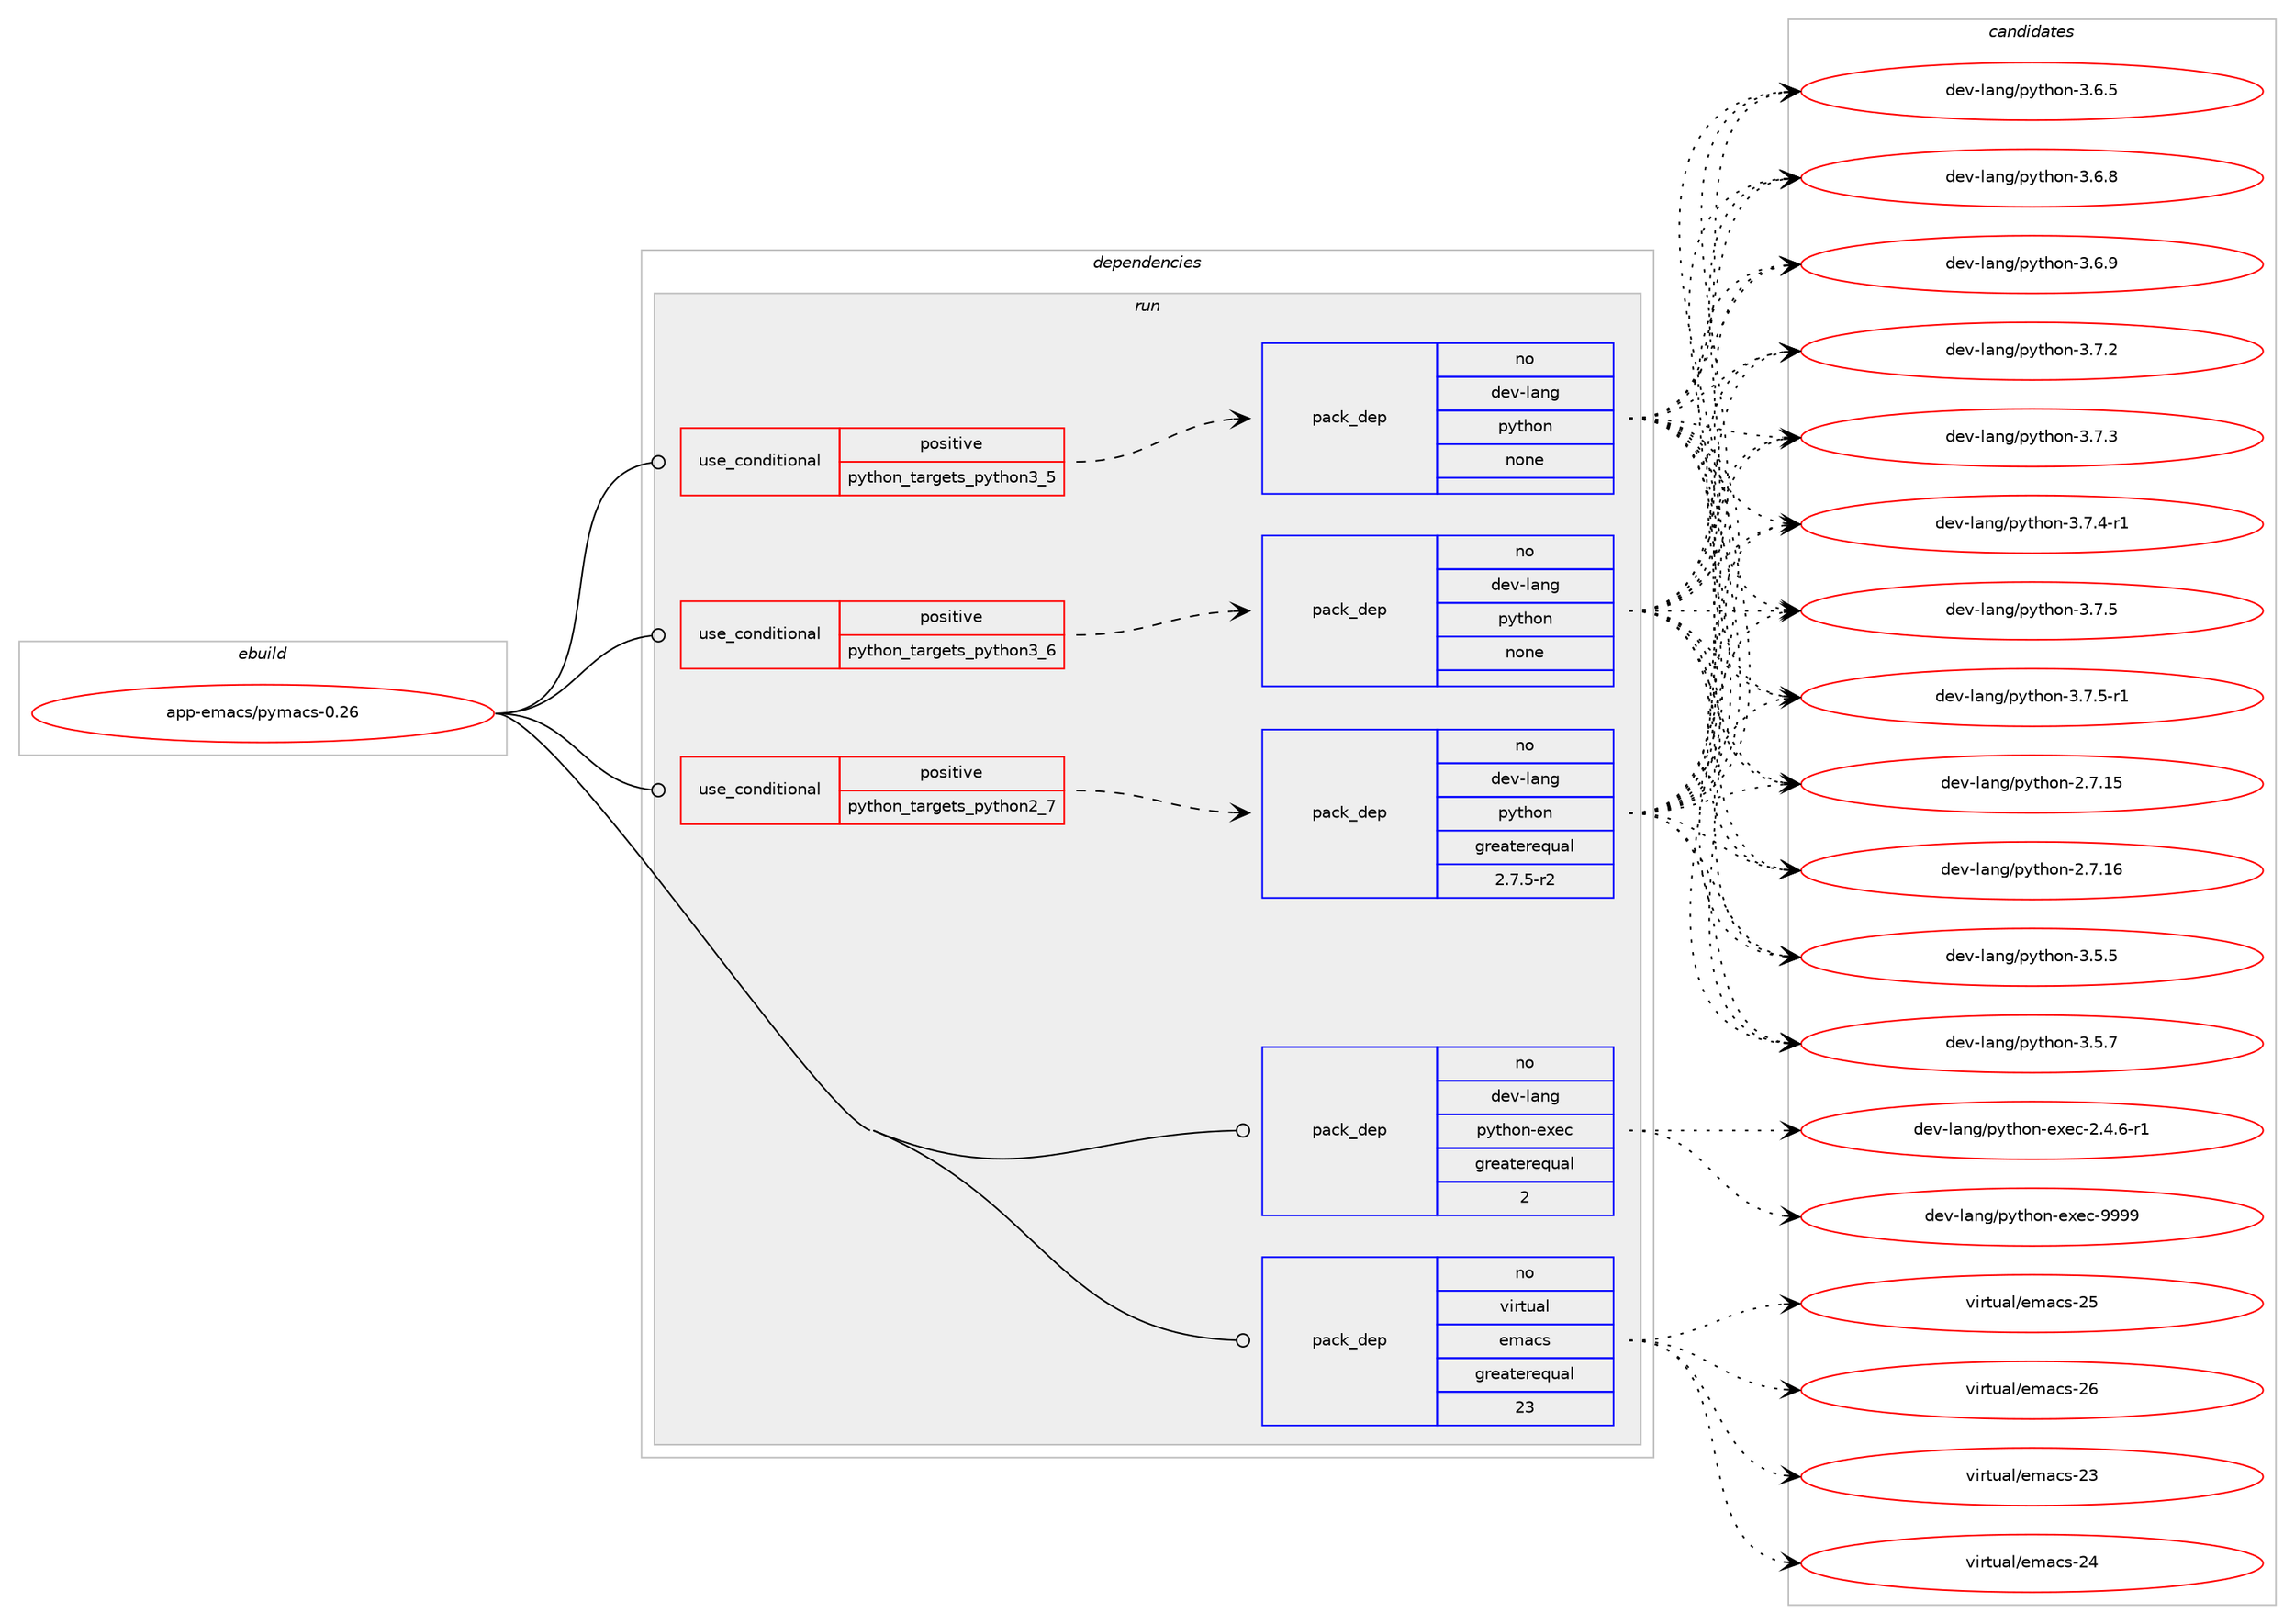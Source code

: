 digraph prolog {

# *************
# Graph options
# *************

newrank=true;
concentrate=true;
compound=true;
graph [rankdir=LR,fontname=Helvetica,fontsize=10,ranksep=1.5];#, ranksep=2.5, nodesep=0.2];
edge  [arrowhead=vee];
node  [fontname=Helvetica,fontsize=10];

# **********
# The ebuild
# **********

subgraph cluster_leftcol {
color=gray;
rank=same;
label=<<i>ebuild</i>>;
id [label="app-emacs/pymacs-0.26", color=red, width=4, href="../app-emacs/pymacs-0.26.svg"];
}

# ****************
# The dependencies
# ****************

subgraph cluster_midcol {
color=gray;
label=<<i>dependencies</i>>;
subgraph cluster_compile {
fillcolor="#eeeeee";
style=filled;
label=<<i>compile</i>>;
}
subgraph cluster_compileandrun {
fillcolor="#eeeeee";
style=filled;
label=<<i>compile and run</i>>;
}
subgraph cluster_run {
fillcolor="#eeeeee";
style=filled;
label=<<i>run</i>>;
subgraph cond115024 {
dependency483002 [label=<<TABLE BORDER="0" CELLBORDER="1" CELLSPACING="0" CELLPADDING="4"><TR><TD ROWSPAN="3" CELLPADDING="10">use_conditional</TD></TR><TR><TD>positive</TD></TR><TR><TD>python_targets_python2_7</TD></TR></TABLE>>, shape=none, color=red];
subgraph pack359184 {
dependency483003 [label=<<TABLE BORDER="0" CELLBORDER="1" CELLSPACING="0" CELLPADDING="4" WIDTH="220"><TR><TD ROWSPAN="6" CELLPADDING="30">pack_dep</TD></TR><TR><TD WIDTH="110">no</TD></TR><TR><TD>dev-lang</TD></TR><TR><TD>python</TD></TR><TR><TD>greaterequal</TD></TR><TR><TD>2.7.5-r2</TD></TR></TABLE>>, shape=none, color=blue];
}
dependency483002:e -> dependency483003:w [weight=20,style="dashed",arrowhead="vee"];
}
id:e -> dependency483002:w [weight=20,style="solid",arrowhead="odot"];
subgraph cond115025 {
dependency483004 [label=<<TABLE BORDER="0" CELLBORDER="1" CELLSPACING="0" CELLPADDING="4"><TR><TD ROWSPAN="3" CELLPADDING="10">use_conditional</TD></TR><TR><TD>positive</TD></TR><TR><TD>python_targets_python3_5</TD></TR></TABLE>>, shape=none, color=red];
subgraph pack359185 {
dependency483005 [label=<<TABLE BORDER="0" CELLBORDER="1" CELLSPACING="0" CELLPADDING="4" WIDTH="220"><TR><TD ROWSPAN="6" CELLPADDING="30">pack_dep</TD></TR><TR><TD WIDTH="110">no</TD></TR><TR><TD>dev-lang</TD></TR><TR><TD>python</TD></TR><TR><TD>none</TD></TR><TR><TD></TD></TR></TABLE>>, shape=none, color=blue];
}
dependency483004:e -> dependency483005:w [weight=20,style="dashed",arrowhead="vee"];
}
id:e -> dependency483004:w [weight=20,style="solid",arrowhead="odot"];
subgraph cond115026 {
dependency483006 [label=<<TABLE BORDER="0" CELLBORDER="1" CELLSPACING="0" CELLPADDING="4"><TR><TD ROWSPAN="3" CELLPADDING="10">use_conditional</TD></TR><TR><TD>positive</TD></TR><TR><TD>python_targets_python3_6</TD></TR></TABLE>>, shape=none, color=red];
subgraph pack359186 {
dependency483007 [label=<<TABLE BORDER="0" CELLBORDER="1" CELLSPACING="0" CELLPADDING="4" WIDTH="220"><TR><TD ROWSPAN="6" CELLPADDING="30">pack_dep</TD></TR><TR><TD WIDTH="110">no</TD></TR><TR><TD>dev-lang</TD></TR><TR><TD>python</TD></TR><TR><TD>none</TD></TR><TR><TD></TD></TR></TABLE>>, shape=none, color=blue];
}
dependency483006:e -> dependency483007:w [weight=20,style="dashed",arrowhead="vee"];
}
id:e -> dependency483006:w [weight=20,style="solid",arrowhead="odot"];
subgraph pack359187 {
dependency483008 [label=<<TABLE BORDER="0" CELLBORDER="1" CELLSPACING="0" CELLPADDING="4" WIDTH="220"><TR><TD ROWSPAN="6" CELLPADDING="30">pack_dep</TD></TR><TR><TD WIDTH="110">no</TD></TR><TR><TD>dev-lang</TD></TR><TR><TD>python-exec</TD></TR><TR><TD>greaterequal</TD></TR><TR><TD>2</TD></TR></TABLE>>, shape=none, color=blue];
}
id:e -> dependency483008:w [weight=20,style="solid",arrowhead="odot"];
subgraph pack359188 {
dependency483009 [label=<<TABLE BORDER="0" CELLBORDER="1" CELLSPACING="0" CELLPADDING="4" WIDTH="220"><TR><TD ROWSPAN="6" CELLPADDING="30">pack_dep</TD></TR><TR><TD WIDTH="110">no</TD></TR><TR><TD>virtual</TD></TR><TR><TD>emacs</TD></TR><TR><TD>greaterequal</TD></TR><TR><TD>23</TD></TR></TABLE>>, shape=none, color=blue];
}
id:e -> dependency483009:w [weight=20,style="solid",arrowhead="odot"];
}
}

# **************
# The candidates
# **************

subgraph cluster_choices {
rank=same;
color=gray;
label=<<i>candidates</i>>;

subgraph choice359184 {
color=black;
nodesep=1;
choice10010111845108971101034711212111610411111045504655464953 [label="dev-lang/python-2.7.15", color=red, width=4,href="../dev-lang/python-2.7.15.svg"];
choice10010111845108971101034711212111610411111045504655464954 [label="dev-lang/python-2.7.16", color=red, width=4,href="../dev-lang/python-2.7.16.svg"];
choice100101118451089711010347112121116104111110455146534653 [label="dev-lang/python-3.5.5", color=red, width=4,href="../dev-lang/python-3.5.5.svg"];
choice100101118451089711010347112121116104111110455146534655 [label="dev-lang/python-3.5.7", color=red, width=4,href="../dev-lang/python-3.5.7.svg"];
choice100101118451089711010347112121116104111110455146544653 [label="dev-lang/python-3.6.5", color=red, width=4,href="../dev-lang/python-3.6.5.svg"];
choice100101118451089711010347112121116104111110455146544656 [label="dev-lang/python-3.6.8", color=red, width=4,href="../dev-lang/python-3.6.8.svg"];
choice100101118451089711010347112121116104111110455146544657 [label="dev-lang/python-3.6.9", color=red, width=4,href="../dev-lang/python-3.6.9.svg"];
choice100101118451089711010347112121116104111110455146554650 [label="dev-lang/python-3.7.2", color=red, width=4,href="../dev-lang/python-3.7.2.svg"];
choice100101118451089711010347112121116104111110455146554651 [label="dev-lang/python-3.7.3", color=red, width=4,href="../dev-lang/python-3.7.3.svg"];
choice1001011184510897110103471121211161041111104551465546524511449 [label="dev-lang/python-3.7.4-r1", color=red, width=4,href="../dev-lang/python-3.7.4-r1.svg"];
choice100101118451089711010347112121116104111110455146554653 [label="dev-lang/python-3.7.5", color=red, width=4,href="../dev-lang/python-3.7.5.svg"];
choice1001011184510897110103471121211161041111104551465546534511449 [label="dev-lang/python-3.7.5-r1", color=red, width=4,href="../dev-lang/python-3.7.5-r1.svg"];
dependency483003:e -> choice10010111845108971101034711212111610411111045504655464953:w [style=dotted,weight="100"];
dependency483003:e -> choice10010111845108971101034711212111610411111045504655464954:w [style=dotted,weight="100"];
dependency483003:e -> choice100101118451089711010347112121116104111110455146534653:w [style=dotted,weight="100"];
dependency483003:e -> choice100101118451089711010347112121116104111110455146534655:w [style=dotted,weight="100"];
dependency483003:e -> choice100101118451089711010347112121116104111110455146544653:w [style=dotted,weight="100"];
dependency483003:e -> choice100101118451089711010347112121116104111110455146544656:w [style=dotted,weight="100"];
dependency483003:e -> choice100101118451089711010347112121116104111110455146544657:w [style=dotted,weight="100"];
dependency483003:e -> choice100101118451089711010347112121116104111110455146554650:w [style=dotted,weight="100"];
dependency483003:e -> choice100101118451089711010347112121116104111110455146554651:w [style=dotted,weight="100"];
dependency483003:e -> choice1001011184510897110103471121211161041111104551465546524511449:w [style=dotted,weight="100"];
dependency483003:e -> choice100101118451089711010347112121116104111110455146554653:w [style=dotted,weight="100"];
dependency483003:e -> choice1001011184510897110103471121211161041111104551465546534511449:w [style=dotted,weight="100"];
}
subgraph choice359185 {
color=black;
nodesep=1;
choice10010111845108971101034711212111610411111045504655464953 [label="dev-lang/python-2.7.15", color=red, width=4,href="../dev-lang/python-2.7.15.svg"];
choice10010111845108971101034711212111610411111045504655464954 [label="dev-lang/python-2.7.16", color=red, width=4,href="../dev-lang/python-2.7.16.svg"];
choice100101118451089711010347112121116104111110455146534653 [label="dev-lang/python-3.5.5", color=red, width=4,href="../dev-lang/python-3.5.5.svg"];
choice100101118451089711010347112121116104111110455146534655 [label="dev-lang/python-3.5.7", color=red, width=4,href="../dev-lang/python-3.5.7.svg"];
choice100101118451089711010347112121116104111110455146544653 [label="dev-lang/python-3.6.5", color=red, width=4,href="../dev-lang/python-3.6.5.svg"];
choice100101118451089711010347112121116104111110455146544656 [label="dev-lang/python-3.6.8", color=red, width=4,href="../dev-lang/python-3.6.8.svg"];
choice100101118451089711010347112121116104111110455146544657 [label="dev-lang/python-3.6.9", color=red, width=4,href="../dev-lang/python-3.6.9.svg"];
choice100101118451089711010347112121116104111110455146554650 [label="dev-lang/python-3.7.2", color=red, width=4,href="../dev-lang/python-3.7.2.svg"];
choice100101118451089711010347112121116104111110455146554651 [label="dev-lang/python-3.7.3", color=red, width=4,href="../dev-lang/python-3.7.3.svg"];
choice1001011184510897110103471121211161041111104551465546524511449 [label="dev-lang/python-3.7.4-r1", color=red, width=4,href="../dev-lang/python-3.7.4-r1.svg"];
choice100101118451089711010347112121116104111110455146554653 [label="dev-lang/python-3.7.5", color=red, width=4,href="../dev-lang/python-3.7.5.svg"];
choice1001011184510897110103471121211161041111104551465546534511449 [label="dev-lang/python-3.7.5-r1", color=red, width=4,href="../dev-lang/python-3.7.5-r1.svg"];
dependency483005:e -> choice10010111845108971101034711212111610411111045504655464953:w [style=dotted,weight="100"];
dependency483005:e -> choice10010111845108971101034711212111610411111045504655464954:w [style=dotted,weight="100"];
dependency483005:e -> choice100101118451089711010347112121116104111110455146534653:w [style=dotted,weight="100"];
dependency483005:e -> choice100101118451089711010347112121116104111110455146534655:w [style=dotted,weight="100"];
dependency483005:e -> choice100101118451089711010347112121116104111110455146544653:w [style=dotted,weight="100"];
dependency483005:e -> choice100101118451089711010347112121116104111110455146544656:w [style=dotted,weight="100"];
dependency483005:e -> choice100101118451089711010347112121116104111110455146544657:w [style=dotted,weight="100"];
dependency483005:e -> choice100101118451089711010347112121116104111110455146554650:w [style=dotted,weight="100"];
dependency483005:e -> choice100101118451089711010347112121116104111110455146554651:w [style=dotted,weight="100"];
dependency483005:e -> choice1001011184510897110103471121211161041111104551465546524511449:w [style=dotted,weight="100"];
dependency483005:e -> choice100101118451089711010347112121116104111110455146554653:w [style=dotted,weight="100"];
dependency483005:e -> choice1001011184510897110103471121211161041111104551465546534511449:w [style=dotted,weight="100"];
}
subgraph choice359186 {
color=black;
nodesep=1;
choice10010111845108971101034711212111610411111045504655464953 [label="dev-lang/python-2.7.15", color=red, width=4,href="../dev-lang/python-2.7.15.svg"];
choice10010111845108971101034711212111610411111045504655464954 [label="dev-lang/python-2.7.16", color=red, width=4,href="../dev-lang/python-2.7.16.svg"];
choice100101118451089711010347112121116104111110455146534653 [label="dev-lang/python-3.5.5", color=red, width=4,href="../dev-lang/python-3.5.5.svg"];
choice100101118451089711010347112121116104111110455146534655 [label="dev-lang/python-3.5.7", color=red, width=4,href="../dev-lang/python-3.5.7.svg"];
choice100101118451089711010347112121116104111110455146544653 [label="dev-lang/python-3.6.5", color=red, width=4,href="../dev-lang/python-3.6.5.svg"];
choice100101118451089711010347112121116104111110455146544656 [label="dev-lang/python-3.6.8", color=red, width=4,href="../dev-lang/python-3.6.8.svg"];
choice100101118451089711010347112121116104111110455146544657 [label="dev-lang/python-3.6.9", color=red, width=4,href="../dev-lang/python-3.6.9.svg"];
choice100101118451089711010347112121116104111110455146554650 [label="dev-lang/python-3.7.2", color=red, width=4,href="../dev-lang/python-3.7.2.svg"];
choice100101118451089711010347112121116104111110455146554651 [label="dev-lang/python-3.7.3", color=red, width=4,href="../dev-lang/python-3.7.3.svg"];
choice1001011184510897110103471121211161041111104551465546524511449 [label="dev-lang/python-3.7.4-r1", color=red, width=4,href="../dev-lang/python-3.7.4-r1.svg"];
choice100101118451089711010347112121116104111110455146554653 [label="dev-lang/python-3.7.5", color=red, width=4,href="../dev-lang/python-3.7.5.svg"];
choice1001011184510897110103471121211161041111104551465546534511449 [label="dev-lang/python-3.7.5-r1", color=red, width=4,href="../dev-lang/python-3.7.5-r1.svg"];
dependency483007:e -> choice10010111845108971101034711212111610411111045504655464953:w [style=dotted,weight="100"];
dependency483007:e -> choice10010111845108971101034711212111610411111045504655464954:w [style=dotted,weight="100"];
dependency483007:e -> choice100101118451089711010347112121116104111110455146534653:w [style=dotted,weight="100"];
dependency483007:e -> choice100101118451089711010347112121116104111110455146534655:w [style=dotted,weight="100"];
dependency483007:e -> choice100101118451089711010347112121116104111110455146544653:w [style=dotted,weight="100"];
dependency483007:e -> choice100101118451089711010347112121116104111110455146544656:w [style=dotted,weight="100"];
dependency483007:e -> choice100101118451089711010347112121116104111110455146544657:w [style=dotted,weight="100"];
dependency483007:e -> choice100101118451089711010347112121116104111110455146554650:w [style=dotted,weight="100"];
dependency483007:e -> choice100101118451089711010347112121116104111110455146554651:w [style=dotted,weight="100"];
dependency483007:e -> choice1001011184510897110103471121211161041111104551465546524511449:w [style=dotted,weight="100"];
dependency483007:e -> choice100101118451089711010347112121116104111110455146554653:w [style=dotted,weight="100"];
dependency483007:e -> choice1001011184510897110103471121211161041111104551465546534511449:w [style=dotted,weight="100"];
}
subgraph choice359187 {
color=black;
nodesep=1;
choice10010111845108971101034711212111610411111045101120101994550465246544511449 [label="dev-lang/python-exec-2.4.6-r1", color=red, width=4,href="../dev-lang/python-exec-2.4.6-r1.svg"];
choice10010111845108971101034711212111610411111045101120101994557575757 [label="dev-lang/python-exec-9999", color=red, width=4,href="../dev-lang/python-exec-9999.svg"];
dependency483008:e -> choice10010111845108971101034711212111610411111045101120101994550465246544511449:w [style=dotted,weight="100"];
dependency483008:e -> choice10010111845108971101034711212111610411111045101120101994557575757:w [style=dotted,weight="100"];
}
subgraph choice359188 {
color=black;
nodesep=1;
choice11810511411611797108471011099799115455051 [label="virtual/emacs-23", color=red, width=4,href="../virtual/emacs-23.svg"];
choice11810511411611797108471011099799115455052 [label="virtual/emacs-24", color=red, width=4,href="../virtual/emacs-24.svg"];
choice11810511411611797108471011099799115455053 [label="virtual/emacs-25", color=red, width=4,href="../virtual/emacs-25.svg"];
choice11810511411611797108471011099799115455054 [label="virtual/emacs-26", color=red, width=4,href="../virtual/emacs-26.svg"];
dependency483009:e -> choice11810511411611797108471011099799115455051:w [style=dotted,weight="100"];
dependency483009:e -> choice11810511411611797108471011099799115455052:w [style=dotted,weight="100"];
dependency483009:e -> choice11810511411611797108471011099799115455053:w [style=dotted,weight="100"];
dependency483009:e -> choice11810511411611797108471011099799115455054:w [style=dotted,weight="100"];
}
}

}
